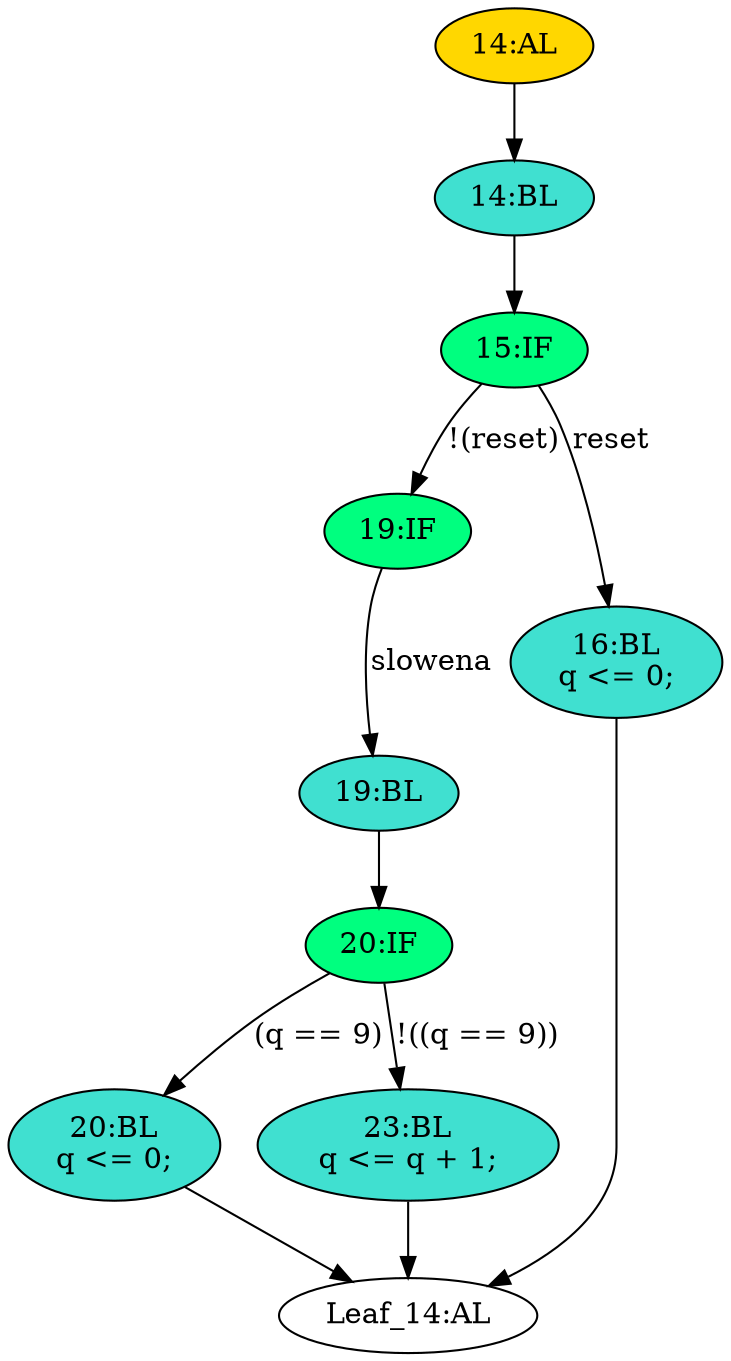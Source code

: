 strict digraph "" {
	node [label="\N"];
	"15:IF"	[ast="<pyverilog.vparser.ast.IfStatement object at 0x7f9def918c90>",
		fillcolor=springgreen,
		label="15:IF",
		statements="[]",
		style=filled,
		typ=IfStatement];
	"19:IF"	[ast="<pyverilog.vparser.ast.IfStatement object at 0x7f9def918cd0>",
		fillcolor=springgreen,
		label="19:IF",
		statements="[]",
		style=filled,
		typ=IfStatement];
	"15:IF" -> "19:IF"	[cond="['reset']",
		label="!(reset)",
		lineno=15];
	"16:BL"	[ast="<pyverilog.vparser.ast.Block object at 0x7f9def918d50>",
		fillcolor=turquoise,
		label="16:BL
q <= 0;",
		statements="[<pyverilog.vparser.ast.NonblockingSubstitution object at 0x7f9def918d90>]",
		style=filled,
		typ=Block];
	"15:IF" -> "16:BL"	[cond="['reset']",
		label=reset,
		lineno=15];
	"19:BL"	[ast="<pyverilog.vparser.ast.Block object at 0x7f9def918bd0>",
		fillcolor=turquoise,
		label="19:BL",
		statements="[]",
		style=filled,
		typ=Block];
	"20:IF"	[ast="<pyverilog.vparser.ast.IfStatement object at 0x7f9def9185d0>",
		fillcolor=springgreen,
		label="20:IF",
		statements="[]",
		style=filled,
		typ=IfStatement];
	"19:BL" -> "20:IF"	[cond="[]",
		lineno=None];
	"14:BL"	[ast="<pyverilog.vparser.ast.Block object at 0x7f9def918c50>",
		fillcolor=turquoise,
		label="14:BL",
		statements="[]",
		style=filled,
		typ=Block];
	"14:BL" -> "15:IF"	[cond="[]",
		lineno=None];
	"20:BL"	[ast="<pyverilog.vparser.ast.Block object at 0x7f9def918990>",
		fillcolor=turquoise,
		label="20:BL
q <= 0;",
		statements="[<pyverilog.vparser.ast.NonblockingSubstitution object at 0x7f9def9189d0>]",
		style=filled,
		typ=Block];
	"Leaf_14:AL"	[def_var="['q']",
		label="Leaf_14:AL"];
	"20:BL" -> "Leaf_14:AL"	[cond="[]",
		lineno=None];
	"19:IF" -> "19:BL"	[cond="['slowena']",
		label=slowena,
		lineno=19];
	"14:AL"	[ast="<pyverilog.vparser.ast.Always object at 0x7f9def918fd0>",
		clk_sens=True,
		fillcolor=gold,
		label="14:AL",
		sens="['clk']",
		statements="[]",
		style=filled,
		typ=Always,
		use_var="['reset', 'q', 'slowena']"];
	"14:AL" -> "14:BL"	[cond="[]",
		lineno=None];
	"20:IF" -> "20:BL"	[cond="['q']",
		label="(q == 9)",
		lineno=20];
	"23:BL"	[ast="<pyverilog.vparser.ast.Block object at 0x7f9def918710>",
		fillcolor=turquoise,
		label="23:BL
q <= q + 1;",
		statements="[<pyverilog.vparser.ast.NonblockingSubstitution object at 0x7f9def918750>]",
		style=filled,
		typ=Block];
	"20:IF" -> "23:BL"	[cond="['q']",
		label="!((q == 9))",
		lineno=20];
	"16:BL" -> "Leaf_14:AL"	[cond="[]",
		lineno=None];
	"23:BL" -> "Leaf_14:AL"	[cond="[]",
		lineno=None];
}

